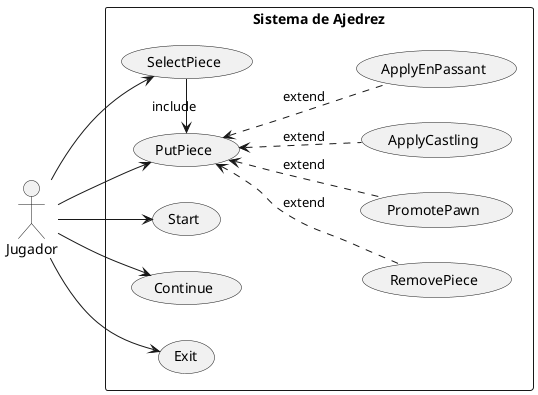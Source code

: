 @startuml caseuse
left to right direction
actor "Jugador" as J

rectangle "Sistema de Ajedrez" {
  usecase "Start" as UC10
  usecase "Continue" as UC11
  usecase "Exit" as UC12
  usecase "PutPiece" as UC3
  usecase "SelectPiece" as UC1
  usecase "RemovePiece" as UC4
  usecase "PromotePawn" as UC5
  usecase "ApplyCastling" as UC6
  usecase "ApplyEnPassant" as UC7
}

J --> UC1
J --> UC3
J --> UC10
J --> UC11
J --> UC12
UC1 -> UC3: include
UC3 <.. UC4 : extend
UC3 <.. UC5 : extend
UC3 <.. UC6 : extend
UC3 <.. UC7 : extend

@enduml
